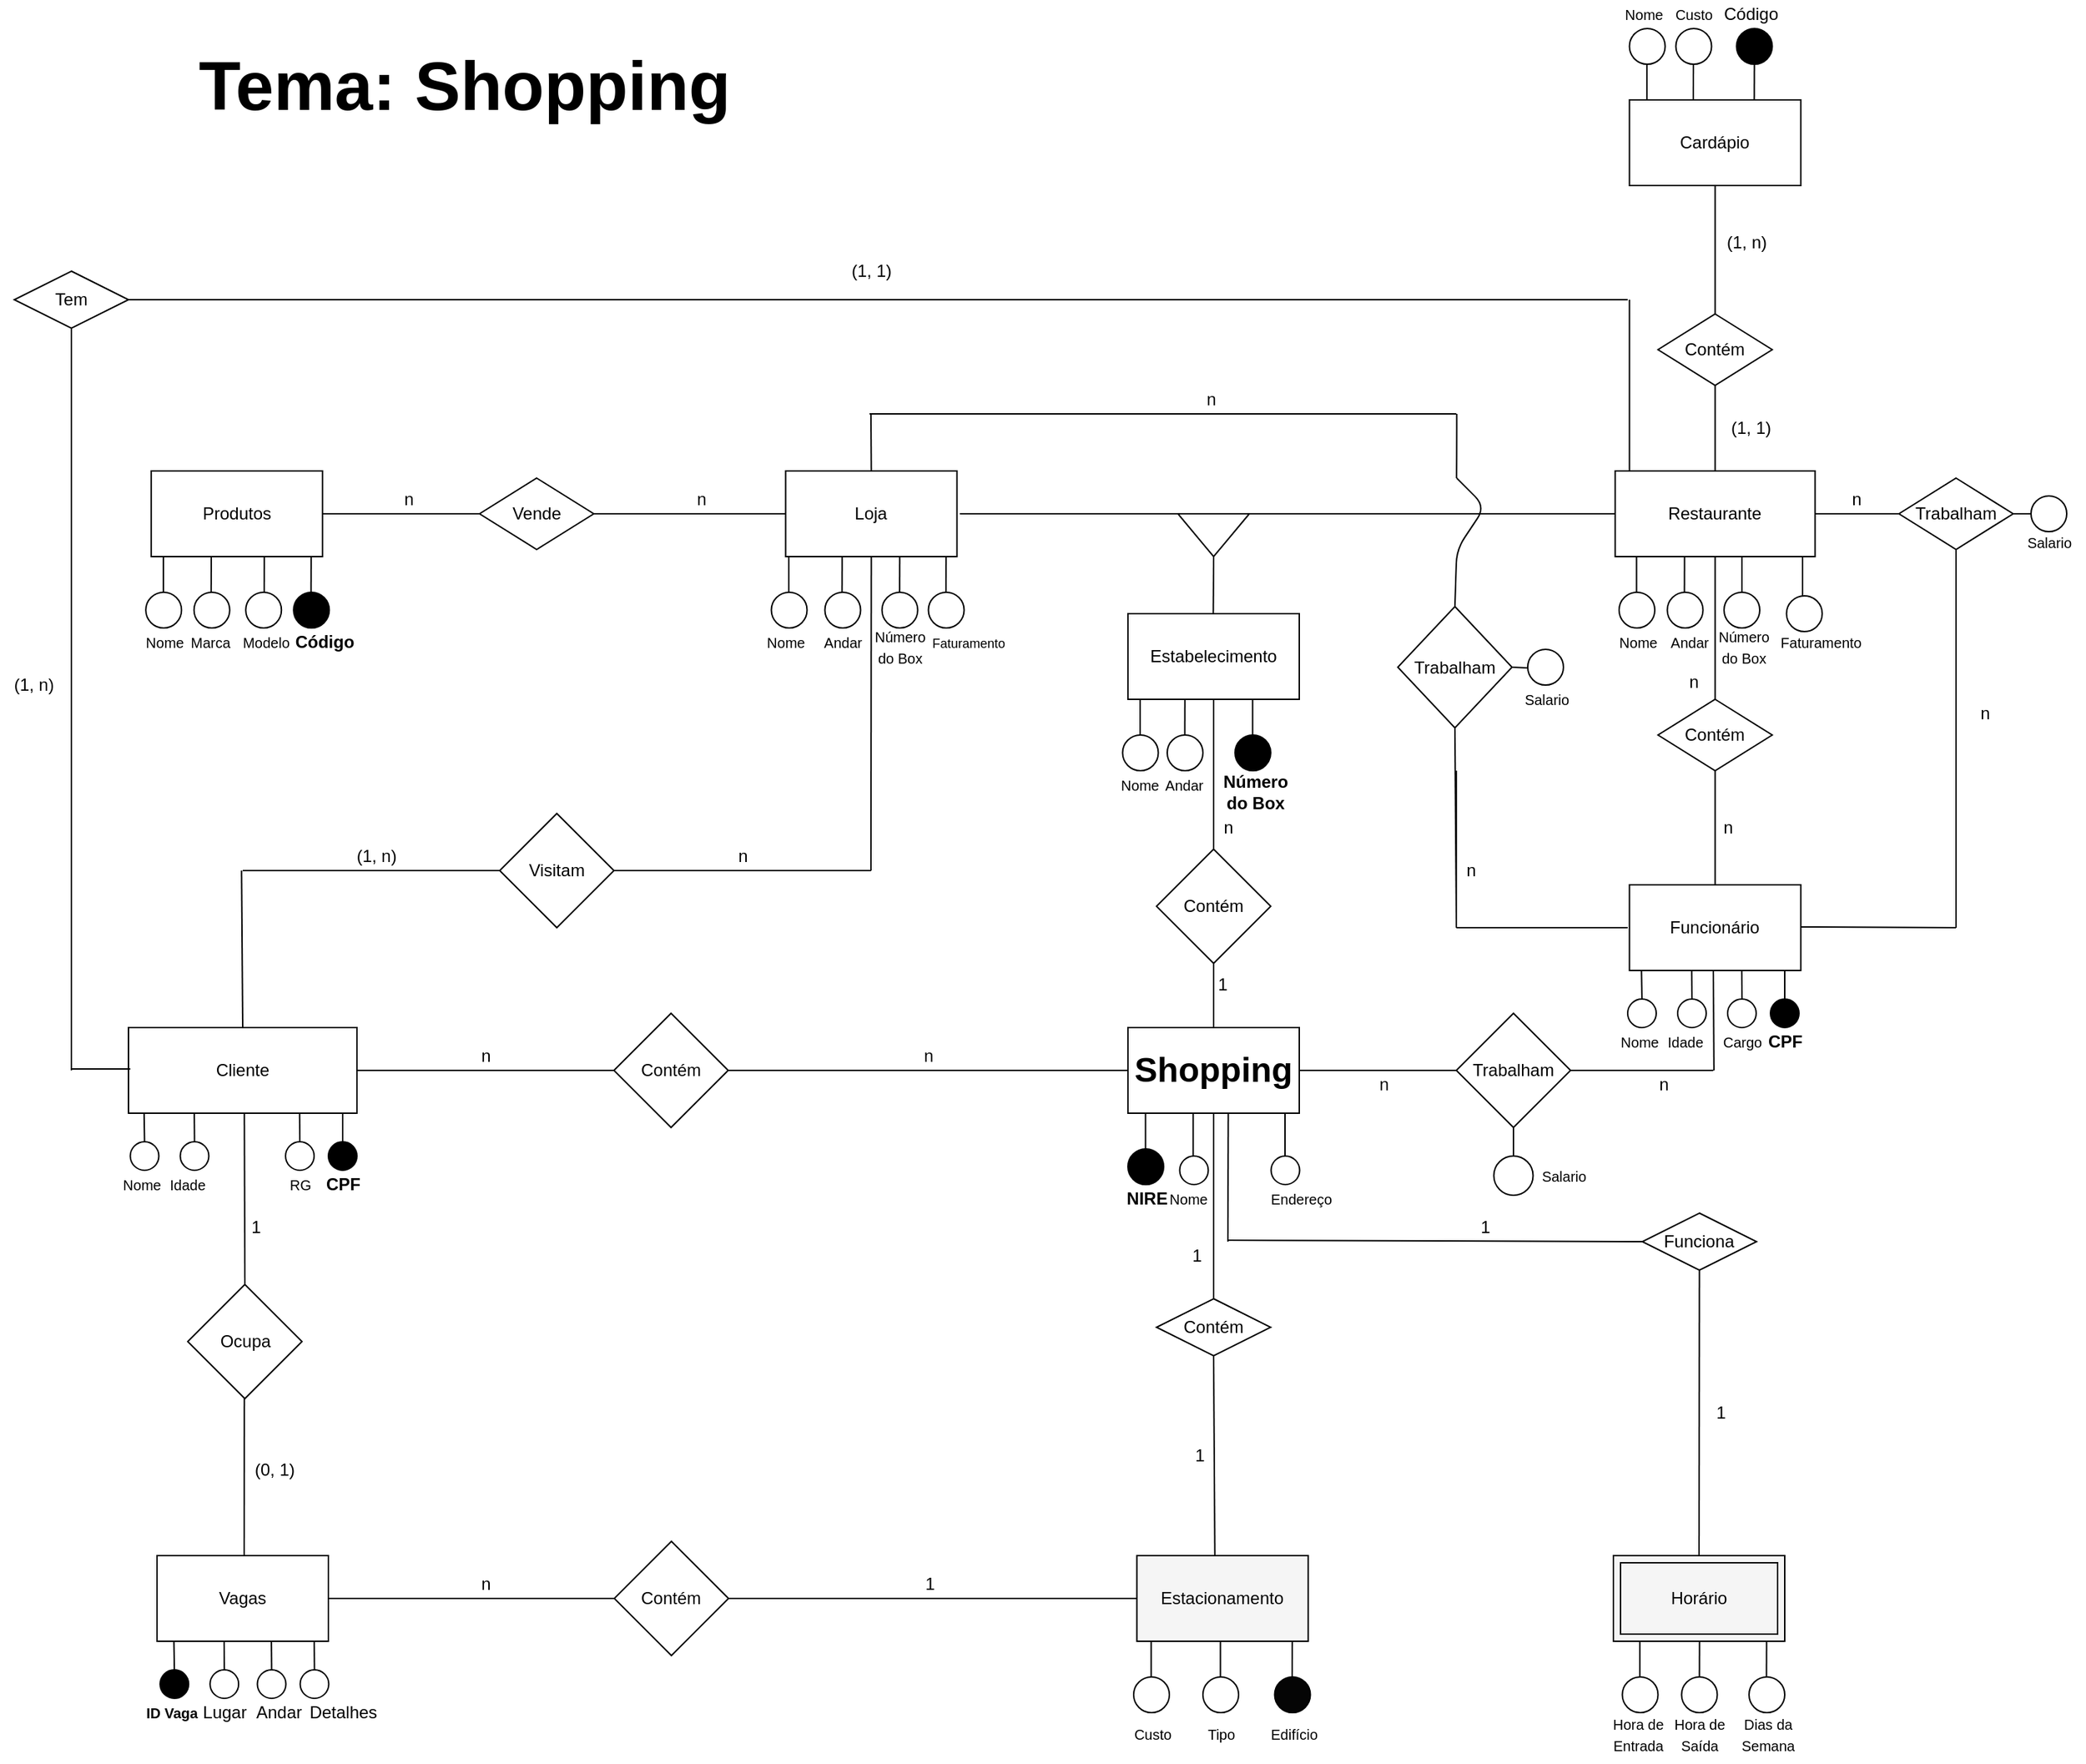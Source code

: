 <mxfile version="14.6.13" type="device"><diagram id="tSqlaA7XIKLYg_50JwTd" name="Page-1"><mxGraphModel dx="2805" dy="2067" grid="1" gridSize="10" guides="1" tooltips="1" connect="1" arrows="1" fold="1" page="1" pageScale="1" pageWidth="850" pageHeight="1100" math="0" shadow="0"><root><mxCell id="0"/><mxCell id="1" parent="0"/><mxCell id="-jtdYZkYuUC3d97k-AbY-1" value="&lt;font style=&quot;font-size: 48px&quot;&gt;&lt;b&gt;Tema: Shopping&lt;/b&gt;&lt;/font&gt;" style="text;html=1;align=center;verticalAlign=middle;resizable=0;points=[];autosize=1;strokeColor=none;" parent="1" vertex="1"><mxGeometry x="-279.75" y="-205" width="390" height="30" as="geometry"/></mxCell><mxCell id="-jtdYZkYuUC3d97k-AbY-3" value="&lt;font style=&quot;font-size: 24px&quot;&gt;&lt;b&gt;Shopping&lt;/b&gt;&lt;/font&gt;" style="rounded=0;whiteSpace=wrap;html=1;" parent="1" vertex="1"><mxGeometry x="380" y="470" width="120" height="60" as="geometry"/></mxCell><mxCell id="-jtdYZkYuUC3d97k-AbY-7" value="Loja" style="rounded=0;whiteSpace=wrap;html=1;" parent="1" vertex="1"><mxGeometry x="140.25" y="80" width="120" height="60" as="geometry"/></mxCell><mxCell id="-jtdYZkYuUC3d97k-AbY-8" value="Funcionário" style="rounded=0;whiteSpace=wrap;html=1;" parent="1" vertex="1"><mxGeometry x="731.25" y="370" width="120" height="60" as="geometry"/></mxCell><mxCell id="-4VNH8adMapCuaeJiVA8-113" style="edgeStyle=orthogonalEdgeStyle;rounded=0;orthogonalLoop=1;jettySize=auto;html=1;exitX=0;exitY=0.25;exitDx=0;exitDy=0;" parent="1" source="-jtdYZkYuUC3d97k-AbY-12" edge="1"><mxGeometry relative="1" as="geometry"><mxPoint x="-310" y="485" as="targetPoint"/></mxGeometry></mxCell><mxCell id="-jtdYZkYuUC3d97k-AbY-12" value="Cliente" style="rounded=0;whiteSpace=wrap;html=1;" parent="1" vertex="1"><mxGeometry x="-320" y="470" width="160" height="60" as="geometry"/></mxCell><mxCell id="-jtdYZkYuUC3d97k-AbY-16" value="Restaurante" style="rounded=0;whiteSpace=wrap;html=1;" parent="1" vertex="1"><mxGeometry x="721.25" y="80" width="140" height="60" as="geometry"/></mxCell><mxCell id="-jtdYZkYuUC3d97k-AbY-19" value="Cardápio" style="whiteSpace=wrap;html=1;" parent="1" vertex="1"><mxGeometry x="731.25" y="-180" width="120" height="60" as="geometry"/></mxCell><mxCell id="-jtdYZkYuUC3d97k-AbY-20" value="Produtos" style="whiteSpace=wrap;html=1;" parent="1" vertex="1"><mxGeometry x="-304.12" y="80" width="120" height="60" as="geometry"/></mxCell><mxCell id="-jtdYZkYuUC3d97k-AbY-22" value="" style="endArrow=none;html=1;exitX=0.5;exitY=0;exitDx=0;exitDy=0;entryX=0.5;entryY=1;entryDx=0;entryDy=0;" parent="1" source="-jtdYZkYuUC3d97k-AbY-16" target="-jtdYZkYuUC3d97k-AbY-23" edge="1"><mxGeometry width="50" height="50" relative="1" as="geometry"><mxPoint x="740.25" y="40.0" as="sourcePoint"/><mxPoint x="740.25" y="10.0" as="targetPoint"/></mxGeometry></mxCell><mxCell id="-jtdYZkYuUC3d97k-AbY-23" value="Contém" style="rhombus;whiteSpace=wrap;html=1;" parent="1" vertex="1"><mxGeometry x="751.25" y="-30" width="80" height="50" as="geometry"/></mxCell><mxCell id="-jtdYZkYuUC3d97k-AbY-25" value="" style="endArrow=none;html=1;exitX=0.5;exitY=0;exitDx=0;exitDy=0;entryX=0.5;entryY=1;entryDx=0;entryDy=0;" parent="1" source="-jtdYZkYuUC3d97k-AbY-23" target="-jtdYZkYuUC3d97k-AbY-19" edge="1"><mxGeometry width="50" height="50" relative="1" as="geometry"><mxPoint x="831.25" y="-10" as="sourcePoint"/><mxPoint x="881.25" y="-55" as="targetPoint"/></mxGeometry></mxCell><mxCell id="-jtdYZkYuUC3d97k-AbY-26" value="(1, 1)" style="text;html=1;align=center;verticalAlign=middle;resizable=0;points=[];autosize=1;strokeColor=none;" parent="1" vertex="1"><mxGeometry x="796.25" y="40" width="40" height="20" as="geometry"/></mxCell><mxCell id="-jtdYZkYuUC3d97k-AbY-27" value="(1, n)" style="text;html=1;align=center;verticalAlign=middle;resizable=0;points=[];autosize=1;strokeColor=none;" parent="1" vertex="1"><mxGeometry x="792.75" y="-90" width="40" height="20" as="geometry"/></mxCell><mxCell id="-jtdYZkYuUC3d97k-AbY-28" value="Vende" style="rhombus;whiteSpace=wrap;html=1;" parent="1" vertex="1"><mxGeometry x="-74.12" y="85" width="80" height="50" as="geometry"/></mxCell><mxCell id="-jtdYZkYuUC3d97k-AbY-29" value="n" style="text;html=1;align=center;verticalAlign=middle;resizable=0;points=[];autosize=1;strokeColor=none;" parent="1" vertex="1"><mxGeometry x="71.25" y="90" width="20" height="20" as="geometry"/></mxCell><mxCell id="-jtdYZkYuUC3d97k-AbY-30" value="" style="endArrow=none;html=1;exitX=1;exitY=0.5;exitDx=0;exitDy=0;entryX=0;entryY=0.5;entryDx=0;entryDy=0;" parent="1" source="-jtdYZkYuUC3d97k-AbY-28" target="-jtdYZkYuUC3d97k-AbY-7" edge="1"><mxGeometry width="50" height="50" relative="1" as="geometry"><mxPoint x="95.88" y="195" as="sourcePoint"/><mxPoint x="145.88" y="115" as="targetPoint"/></mxGeometry></mxCell><mxCell id="-jtdYZkYuUC3d97k-AbY-33" value="n" style="text;html=1;align=center;verticalAlign=middle;resizable=0;points=[];autosize=1;strokeColor=none;" parent="1" vertex="1"><mxGeometry x="-134.12" y="90" width="20" height="20" as="geometry"/></mxCell><mxCell id="-jtdYZkYuUC3d97k-AbY-34" value="" style="endArrow=none;html=1;entryX=0;entryY=0.5;entryDx=0;entryDy=0;exitX=1;exitY=0.5;exitDx=0;exitDy=0;" parent="1" source="-jtdYZkYuUC3d97k-AbY-36" target="-jtdYZkYuUC3d97k-AbY-3" edge="1"><mxGeometry width="50" height="50" relative="1" as="geometry"><mxPoint x="260" y="560" as="sourcePoint"/><mxPoint x="365" y="505" as="targetPoint"/></mxGeometry></mxCell><mxCell id="-jtdYZkYuUC3d97k-AbY-36" value="Contém" style="rhombus;whiteSpace=wrap;html=1;" parent="1" vertex="1"><mxGeometry x="20" y="460" width="80" height="80" as="geometry"/></mxCell><mxCell id="-jtdYZkYuUC3d97k-AbY-37" value="" style="endArrow=none;html=1;entryX=0;entryY=0.5;entryDx=0;entryDy=0;exitX=1;exitY=0.5;exitDx=0;exitDy=0;" parent="1" source="-jtdYZkYuUC3d97k-AbY-12" target="-jtdYZkYuUC3d97k-AbY-36" edge="1"><mxGeometry width="50" height="50" relative="1" as="geometry"><mxPoint x="30" y="610" as="sourcePoint"/><mxPoint x="130" y="560" as="targetPoint"/></mxGeometry></mxCell><mxCell id="-jtdYZkYuUC3d97k-AbY-38" value="n" style="text;html=1;align=center;verticalAlign=middle;resizable=0;points=[];autosize=1;strokeColor=none;" parent="1" vertex="1"><mxGeometry x="230.25" y="480" width="20" height="20" as="geometry"/></mxCell><mxCell id="-jtdYZkYuUC3d97k-AbY-39" value="n" style="text;html=1;align=center;verticalAlign=middle;resizable=0;points=[];autosize=1;strokeColor=none;" parent="1" vertex="1"><mxGeometry x="-80" y="480" width="20" height="20" as="geometry"/></mxCell><mxCell id="-jtdYZkYuUC3d97k-AbY-48" value="" style="ellipse;whiteSpace=wrap;html=1;aspect=fixed;" parent="1" vertex="1"><mxGeometry x="480.25" y="560" width="20" height="20" as="geometry"/></mxCell><mxCell id="-jtdYZkYuUC3d97k-AbY-54" value="" style="endArrow=none;html=1;exitX=1;exitY=0.5;exitDx=0;exitDy=0;entryX=0;entryY=0.5;entryDx=0;entryDy=0;" parent="1" source="-jtdYZkYuUC3d97k-AbY-20" target="-jtdYZkYuUC3d97k-AbY-28" edge="1"><mxGeometry width="50" height="50" relative="1" as="geometry"><mxPoint x="-74.12" y="140" as="sourcePoint"/><mxPoint x="15.88" y="185" as="targetPoint"/></mxGeometry></mxCell><mxCell id="-jtdYZkYuUC3d97k-AbY-60" value="" style="endArrow=none;html=1;entryX=0.5;entryY=1;entryDx=0;entryDy=0;exitX=0.5;exitY=0;exitDx=0;exitDy=0;" parent="1" source="-jtdYZkYuUC3d97k-AbY-61" target="-jtdYZkYuUC3d97k-AbY-3" edge="1"><mxGeometry width="50" height="50" relative="1" as="geometry"><mxPoint x="440" y="650" as="sourcePoint"/><mxPoint x="475" y="620.0" as="targetPoint"/></mxGeometry></mxCell><mxCell id="-jtdYZkYuUC3d97k-AbY-61" value="Contém" style="rhombus;whiteSpace=wrap;html=1;" parent="1" vertex="1"><mxGeometry x="400" y="660" width="80" height="40" as="geometry"/></mxCell><mxCell id="-jtdYZkYuUC3d97k-AbY-62" value="" style="endArrow=none;html=1;exitX=0.463;exitY=0.011;exitDx=0;exitDy=0;exitPerimeter=0;" parent="1" edge="1"><mxGeometry width="50" height="50" relative="1" as="geometry"><mxPoint x="440.861" y="840.66" as="sourcePoint"/><mxPoint x="440" y="700" as="targetPoint"/></mxGeometry></mxCell><mxCell id="-jtdYZkYuUC3d97k-AbY-63" value="" style="endArrow=none;html=1;entryX=0;entryY=0.5;entryDx=0;entryDy=0;" parent="1" target="-jtdYZkYuUC3d97k-AbY-64" edge="1"><mxGeometry width="50" height="50" relative="1" as="geometry"><mxPoint x="-240" y="360" as="sourcePoint"/><mxPoint x="-90" y="320" as="targetPoint"/></mxGeometry></mxCell><mxCell id="-jtdYZkYuUC3d97k-AbY-64" value="Visitam" style="rhombus;whiteSpace=wrap;html=1;" parent="1" vertex="1"><mxGeometry x="-60" y="320" width="80" height="80" as="geometry"/></mxCell><mxCell id="-jtdYZkYuUC3d97k-AbY-65" value="" style="endArrow=none;html=1;exitX=1;exitY=0.5;exitDx=0;exitDy=0;" parent="1" source="-jtdYZkYuUC3d97k-AbY-64" edge="1"><mxGeometry width="50" height="50" relative="1" as="geometry"><mxPoint x="120" y="430" as="sourcePoint"/><mxPoint x="200" y="360" as="targetPoint"/></mxGeometry></mxCell><mxCell id="-jtdYZkYuUC3d97k-AbY-67" value="n" style="text;html=1;align=center;verticalAlign=middle;resizable=0;points=[];autosize=1;strokeColor=none;" parent="1" vertex="1"><mxGeometry x="100.25" y="340" width="20" height="20" as="geometry"/></mxCell><mxCell id="-jtdYZkYuUC3d97k-AbY-68" value="" style="endArrow=none;html=1;exitX=1;exitY=0.5;exitDx=0;exitDy=0;entryX=0;entryY=0.5;entryDx=0;entryDy=0;" parent="1" target="-jtdYZkYuUC3d97k-AbY-69" edge="1"><mxGeometry width="50" height="50" relative="1" as="geometry"><mxPoint x="500" y="500" as="sourcePoint"/><mxPoint x="640" y="500" as="targetPoint"/></mxGeometry></mxCell><mxCell id="-jtdYZkYuUC3d97k-AbY-69" value="Trabalham" style="rhombus;whiteSpace=wrap;html=1;" parent="1" vertex="1"><mxGeometry x="610" y="460" width="80" height="80" as="geometry"/></mxCell><mxCell id="-jtdYZkYuUC3d97k-AbY-70" value="" style="endArrow=none;html=1;" parent="1" edge="1"><mxGeometry width="50" height="50" relative="1" as="geometry"><mxPoint x="790" y="430" as="sourcePoint"/><mxPoint x="790.42" y="500" as="targetPoint"/></mxGeometry></mxCell><mxCell id="-jtdYZkYuUC3d97k-AbY-71" value="" style="endArrow=none;html=1;exitX=1;exitY=0.5;exitDx=0;exitDy=0;" parent="1" source="-jtdYZkYuUC3d97k-AbY-69" edge="1"><mxGeometry width="50" height="50" relative="1" as="geometry"><mxPoint x="740" y="505" as="sourcePoint"/><mxPoint x="790" y="500" as="targetPoint"/></mxGeometry></mxCell><mxCell id="-jtdYZkYuUC3d97k-AbY-72" value="n" style="text;html=1;align=center;verticalAlign=middle;resizable=0;points=[];autosize=1;strokeColor=none;" parent="1" vertex="1"><mxGeometry x="549" y="500" width="20" height="20" as="geometry"/></mxCell><mxCell id="-jtdYZkYuUC3d97k-AbY-73" value="n" style="text;html=1;align=center;verticalAlign=middle;resizable=0;points=[];autosize=1;strokeColor=none;" parent="1" vertex="1"><mxGeometry x="745" y="500" width="20" height="20" as="geometry"/></mxCell><mxCell id="-jtdYZkYuUC3d97k-AbY-74" value="1" style="text;html=1;align=center;verticalAlign=middle;resizable=0;points=[];autosize=1;strokeColor=none;" parent="1" vertex="1"><mxGeometry x="417.75" y="620" width="20" height="20" as="geometry"/></mxCell><mxCell id="-jtdYZkYuUC3d97k-AbY-75" value="1" style="text;html=1;align=center;verticalAlign=middle;resizable=0;points=[];autosize=1;strokeColor=none;" parent="1" vertex="1"><mxGeometry x="420" y="760" width="20" height="20" as="geometry"/></mxCell><mxCell id="-jtdYZkYuUC3d97k-AbY-76" value="" style="endArrow=none;html=1;" parent="1" edge="1"><mxGeometry width="50" height="50" relative="1" as="geometry"><mxPoint x="490.01" y="560" as="sourcePoint"/><mxPoint x="490.01" y="530" as="targetPoint"/></mxGeometry></mxCell><mxCell id="-jtdYZkYuUC3d97k-AbY-77" value="" style="endArrow=none;html=1;entryX=0.5;entryY=1;entryDx=0;entryDy=0;exitX=0.5;exitY=0;exitDx=0;exitDy=0;" parent="1" source="-jtdYZkYuUC3d97k-AbY-78" target="-jtdYZkYuUC3d97k-AbY-16" edge="1"><mxGeometry width="50" height="50" relative="1" as="geometry"><mxPoint x="690.25" y="180" as="sourcePoint"/><mxPoint x="645.25" y="100" as="targetPoint"/></mxGeometry></mxCell><mxCell id="-jtdYZkYuUC3d97k-AbY-78" value="Contém" style="rhombus;whiteSpace=wrap;html=1;" parent="1" vertex="1"><mxGeometry x="751.25" y="240" width="80" height="50" as="geometry"/></mxCell><mxCell id="-jtdYZkYuUC3d97k-AbY-79" value="" style="endArrow=none;html=1;exitX=0.5;exitY=0;exitDx=0;exitDy=0;entryX=0.5;entryY=1;entryDx=0;entryDy=0;" parent="1" source="-jtdYZkYuUC3d97k-AbY-8" target="-jtdYZkYuUC3d97k-AbY-78" edge="1"><mxGeometry width="50" height="50" relative="1" as="geometry"><mxPoint x="787.75" y="355" as="sourcePoint"/><mxPoint x="790" y="330" as="targetPoint"/></mxGeometry></mxCell><mxCell id="-jtdYZkYuUC3d97k-AbY-85" value="" style="endArrow=none;html=1;exitX=0.5;exitY=1;exitDx=0;exitDy=0;" parent="1" source="-jtdYZkYuUC3d97k-AbY-7" edge="1"><mxGeometry width="50" height="50" relative="1" as="geometry"><mxPoint x="249.66" y="260.0" as="sourcePoint"/><mxPoint x="200" y="360" as="targetPoint"/></mxGeometry></mxCell><mxCell id="-jtdYZkYuUC3d97k-AbY-86" value="" style="endArrow=none;html=1;entryX=0.5;entryY=0;entryDx=0;entryDy=0;exitX=0.5;exitY=1;exitDx=0;exitDy=0;" parent="1" target="-jtdYZkYuUC3d97k-AbY-12" edge="1"><mxGeometry width="50" height="50" relative="1" as="geometry"><mxPoint x="-240.83" y="360.0" as="sourcePoint"/><mxPoint x="-240.83" y="460.0" as="targetPoint"/></mxGeometry></mxCell><mxCell id="-jtdYZkYuUC3d97k-AbY-88" value="(1, n)&amp;nbsp;" style="text;html=1;align=center;verticalAlign=middle;resizable=0;points=[];autosize=1;strokeColor=none;" parent="1" vertex="1"><mxGeometry x="-169.75" y="340" width="50" height="20" as="geometry"/></mxCell><mxCell id="-jtdYZkYuUC3d97k-AbY-91" value="" style="endArrow=none;html=1;" parent="1" edge="1"><mxGeometry width="50" height="50" relative="1" as="geometry"><mxPoint x="440" y="420" as="sourcePoint"/><mxPoint x="440" y="470" as="targetPoint"/></mxGeometry></mxCell><mxCell id="-jtdYZkYuUC3d97k-AbY-92" value="" style="triangle;whiteSpace=wrap;html=1;direction=south;" parent="1" vertex="1"><mxGeometry x="415" y="110" width="50" height="30" as="geometry"/></mxCell><mxCell id="-jtdYZkYuUC3d97k-AbY-93" value="Contém" style="rhombus;whiteSpace=wrap;html=1;" parent="1" vertex="1"><mxGeometry x="400" y="345" width="80" height="80" as="geometry"/></mxCell><mxCell id="-jtdYZkYuUC3d97k-AbY-95" value="" style="endArrow=none;html=1;entryX=0.5;entryY=0;entryDx=0;entryDy=0;exitX=0.5;exitY=1;exitDx=0;exitDy=0;" parent="1" source="-jtdYZkYuUC3d97k-AbY-97" target="-jtdYZkYuUC3d97k-AbY-93" edge="1"><mxGeometry width="50" height="50" relative="1" as="geometry"><mxPoint x="440.75" y="240" as="sourcePoint"/><mxPoint x="441" y="340" as="targetPoint"/></mxGeometry></mxCell><mxCell id="-jtdYZkYuUC3d97k-AbY-97" value="Estabelecimento" style="rounded=0;whiteSpace=wrap;html=1;" parent="1" vertex="1"><mxGeometry x="380" y="180" width="120" height="60" as="geometry"/></mxCell><mxCell id="-jtdYZkYuUC3d97k-AbY-98" value="" style="endArrow=none;html=1;exitX=1;exitY=0.5;exitDx=0;exitDy=0;" parent="1" source="-jtdYZkYuUC3d97k-AbY-92" edge="1"><mxGeometry width="50" height="50" relative="1" as="geometry"><mxPoint x="439.75" y="160" as="sourcePoint"/><mxPoint x="439.75" y="180" as="targetPoint"/></mxGeometry></mxCell><mxCell id="-jtdYZkYuUC3d97k-AbY-99" value="" style="endArrow=none;html=1;" parent="1" edge="1"><mxGeometry width="50" height="50" relative="1" as="geometry"><mxPoint x="262.25" y="110" as="sourcePoint"/><mxPoint x="430.25" y="110" as="targetPoint"/><Array as="points"/></mxGeometry></mxCell><mxCell id="-jtdYZkYuUC3d97k-AbY-100" value="" style="endArrow=none;html=1;exitX=0;exitY=0;exitDx=0;exitDy=0;entryX=0;entryY=0.5;entryDx=0;entryDy=0;exitPerimeter=0;" parent="1" source="-jtdYZkYuUC3d97k-AbY-92" target="-jtdYZkYuUC3d97k-AbY-16" edge="1"><mxGeometry width="50" height="50" relative="1" as="geometry"><mxPoint x="450.25" y="117.16" as="sourcePoint"/><mxPoint x="625.25" y="117.4" as="targetPoint"/><Array as="points"/></mxGeometry></mxCell><mxCell id="pLYi4VzQCn3yVhvMNp_S-2" value="" style="endArrow=none;html=1;entryX=0;entryY=0.5;entryDx=0;entryDy=0;" parent="1" edge="1"><mxGeometry width="50" height="50" relative="1" as="geometry"><mxPoint x="610" y="400" as="sourcePoint"/><mxPoint x="730" y="400" as="targetPoint"/></mxGeometry></mxCell><mxCell id="pLYi4VzQCn3yVhvMNp_S-4" value="" style="endArrow=none;html=1;" parent="1" edge="1"><mxGeometry width="50" height="50" relative="1" as="geometry"><mxPoint x="610" y="290" as="sourcePoint"/><mxPoint x="610" y="400" as="targetPoint"/></mxGeometry></mxCell><mxCell id="pLYi4VzQCn3yVhvMNp_S-5" value="" style="endArrow=none;html=1;entryX=0.5;entryY=0;entryDx=0;entryDy=0;" parent="1" target="-4VNH8adMapCuaeJiVA8-83" edge="1"><mxGeometry width="50" height="50" relative="1" as="geometry"><mxPoint x="610.25" y="85" as="sourcePoint"/><mxPoint x="610.25" y="175" as="targetPoint"/><Array as="points"><mxPoint x="630.25" y="105"/><mxPoint x="610.25" y="135"/></Array></mxGeometry></mxCell><mxCell id="pLYi4VzQCn3yVhvMNp_S-6" value="" style="endArrow=none;html=1;" parent="1" edge="1"><mxGeometry width="50" height="50" relative="1" as="geometry"><mxPoint x="199" y="40" as="sourcePoint"/><mxPoint x="610" y="40" as="targetPoint"/></mxGeometry></mxCell><mxCell id="pLYi4VzQCn3yVhvMNp_S-7" value="" style="endArrow=none;html=1;" parent="1" edge="1"><mxGeometry width="50" height="50" relative="1" as="geometry"><mxPoint x="610.27" y="40" as="sourcePoint"/><mxPoint x="610.13" y="85" as="targetPoint"/><Array as="points"><mxPoint x="610.27" y="60"/></Array></mxGeometry></mxCell><mxCell id="pLYi4VzQCn3yVhvMNp_S-9" value="n" style="text;html=1;align=center;verticalAlign=middle;resizable=0;points=[];autosize=1;strokeColor=none;" parent="1" vertex="1"><mxGeometry x="610" y="350" width="20" height="20" as="geometry"/></mxCell><mxCell id="pLYi4VzQCn3yVhvMNp_S-10" value="n" style="text;html=1;align=center;verticalAlign=middle;resizable=0;points=[];autosize=1;strokeColor=none;" parent="1" vertex="1"><mxGeometry x="427.75" y="20" width="20" height="20" as="geometry"/></mxCell><mxCell id="-4VNH8adMapCuaeJiVA8-1" value="" style="endArrow=none;html=1;" parent="1" edge="1"><mxGeometry width="50" height="50" relative="1" as="geometry"><mxPoint x="736.21" y="170" as="sourcePoint"/><mxPoint x="736.21" y="140" as="targetPoint"/></mxGeometry></mxCell><mxCell id="-4VNH8adMapCuaeJiVA8-3" value="" style="ellipse;whiteSpace=wrap;html=1;aspect=fixed;" parent="1" vertex="1"><mxGeometry x="724" y="165" width="25" height="25" as="geometry"/></mxCell><mxCell id="-4VNH8adMapCuaeJiVA8-6" value="" style="endArrow=none;html=1;" parent="1" edge="1"><mxGeometry width="50" height="50" relative="1" as="geometry"><mxPoint x="769.75" y="165" as="sourcePoint"/><mxPoint x="769.83" y="140" as="targetPoint"/></mxGeometry></mxCell><mxCell id="-4VNH8adMapCuaeJiVA8-7" value="" style="ellipse;whiteSpace=wrap;html=1;aspect=fixed;" parent="1" vertex="1"><mxGeometry x="757.75" y="165" width="25" height="25" as="geometry"/></mxCell><mxCell id="-4VNH8adMapCuaeJiVA8-9" value="" style="endArrow=none;html=1;" parent="1" edge="1"><mxGeometry width="50" height="50" relative="1" as="geometry"><mxPoint x="852.5" y="170" as="sourcePoint"/><mxPoint x="852.5" y="140" as="targetPoint"/></mxGeometry></mxCell><mxCell id="-4VNH8adMapCuaeJiVA8-14" value="" style="endArrow=none;html=1;" parent="1" edge="1"><mxGeometry width="50" height="50" relative="1" as="geometry"><mxPoint x="388.55" y="270" as="sourcePoint"/><mxPoint x="388.55" y="240" as="targetPoint"/></mxGeometry></mxCell><mxCell id="-4VNH8adMapCuaeJiVA8-15" value="" style="ellipse;whiteSpace=wrap;html=1;aspect=fixed;" parent="1" vertex="1"><mxGeometry x="376.25" y="265" width="25" height="25" as="geometry"/></mxCell><mxCell id="-4VNH8adMapCuaeJiVA8-16" value="" style="endArrow=none;html=1;" parent="1" edge="1"><mxGeometry width="50" height="50" relative="1" as="geometry"><mxPoint x="419.8" y="265" as="sourcePoint"/><mxPoint x="419.88" y="240" as="targetPoint"/></mxGeometry></mxCell><mxCell id="-4VNH8adMapCuaeJiVA8-17" value="" style="ellipse;whiteSpace=wrap;html=1;aspect=fixed;" parent="1" vertex="1"><mxGeometry x="407.5" y="265" width="25" height="25" as="geometry"/></mxCell><mxCell id="-4VNH8adMapCuaeJiVA8-18" value="" style="endArrow=none;html=1;" parent="1" edge="1"><mxGeometry width="50" height="50" relative="1" as="geometry"><mxPoint x="467.3" y="270" as="sourcePoint"/><mxPoint x="467.3" y="240" as="targetPoint"/></mxGeometry></mxCell><mxCell id="-4VNH8adMapCuaeJiVA8-19" value="" style="ellipse;whiteSpace=wrap;html=1;aspect=fixed;fillColor=#000000;" parent="1" vertex="1"><mxGeometry x="455" y="265" width="25" height="25" as="geometry"/></mxCell><mxCell id="-4VNH8adMapCuaeJiVA8-20" value="&lt;b&gt;Número&lt;br&gt;do Box&lt;br&gt;&lt;/b&gt;" style="text;html=1;align=center;verticalAlign=middle;resizable=0;points=[];autosize=1;strokeColor=none;" parent="1" vertex="1"><mxGeometry x="438.75" y="290" width="60" height="30" as="geometry"/></mxCell><mxCell id="-4VNH8adMapCuaeJiVA8-22" value="" style="endArrow=none;html=1;" parent="1" edge="1"><mxGeometry width="50" height="50" relative="1" as="geometry"><mxPoint x="-295.57" y="170" as="sourcePoint"/><mxPoint x="-295.57" y="140" as="targetPoint"/></mxGeometry></mxCell><mxCell id="-4VNH8adMapCuaeJiVA8-23" value="" style="ellipse;whiteSpace=wrap;html=1;aspect=fixed;" parent="1" vertex="1"><mxGeometry x="-307.87" y="165" width="25" height="25" as="geometry"/></mxCell><mxCell id="-4VNH8adMapCuaeJiVA8-24" value="" style="endArrow=none;html=1;" parent="1" edge="1"><mxGeometry width="50" height="50" relative="1" as="geometry"><mxPoint x="-262.12" y="165" as="sourcePoint"/><mxPoint x="-262.04" y="140" as="targetPoint"/></mxGeometry></mxCell><mxCell id="-4VNH8adMapCuaeJiVA8-25" value="" style="ellipse;whiteSpace=wrap;html=1;aspect=fixed;" parent="1" vertex="1"><mxGeometry x="-274.12" y="165" width="25" height="25" as="geometry"/></mxCell><mxCell id="-4VNH8adMapCuaeJiVA8-27" value="" style="ellipse;whiteSpace=wrap;html=1;aspect=fixed;fillColor=#000000;" parent="1" vertex="1"><mxGeometry x="-204.37" y="165" width="25" height="25" as="geometry"/></mxCell><mxCell id="-4VNH8adMapCuaeJiVA8-28" value="&lt;b&gt;Código&lt;/b&gt;" style="text;html=1;align=center;verticalAlign=middle;resizable=0;points=[];autosize=1;strokeColor=none;" parent="1" vertex="1"><mxGeometry x="-212.87" y="190" width="60" height="20" as="geometry"/></mxCell><mxCell id="-4VNH8adMapCuaeJiVA8-31" value="" style="endArrow=none;html=1;" parent="1" edge="1"><mxGeometry width="50" height="50" relative="1" as="geometry"><mxPoint x="-224.94" y="165" as="sourcePoint"/><mxPoint x="-224.86" y="140" as="targetPoint"/></mxGeometry></mxCell><mxCell id="-4VNH8adMapCuaeJiVA8-32" value="&lt;font&gt;&lt;br&gt;&lt;/font&gt;" style="ellipse;whiteSpace=wrap;html=1;aspect=fixed;" parent="1" vertex="1"><mxGeometry x="-237.87" y="165" width="25" height="25" as="geometry"/></mxCell><mxCell id="-4VNH8adMapCuaeJiVA8-33" value="" style="endArrow=none;html=1;" parent="1" edge="1"><mxGeometry width="50" height="50" relative="1" as="geometry"><mxPoint x="142.46" y="170" as="sourcePoint"/><mxPoint x="142.46" y="140" as="targetPoint"/></mxGeometry></mxCell><mxCell id="-4VNH8adMapCuaeJiVA8-34" value="" style="ellipse;whiteSpace=wrap;html=1;aspect=fixed;" parent="1" vertex="1"><mxGeometry x="130.25" y="165" width="25" height="25" as="geometry"/></mxCell><mxCell id="-4VNH8adMapCuaeJiVA8-35" value="" style="endArrow=none;html=1;" parent="1" edge="1"><mxGeometry width="50" height="50" relative="1" as="geometry"><mxPoint x="179.75" y="165" as="sourcePoint"/><mxPoint x="179.83" y="140" as="targetPoint"/></mxGeometry></mxCell><mxCell id="-4VNH8adMapCuaeJiVA8-36" value="" style="ellipse;whiteSpace=wrap;html=1;aspect=fixed;" parent="1" vertex="1"><mxGeometry x="167.75" y="165" width="25" height="25" as="geometry"/></mxCell><mxCell id="-4VNH8adMapCuaeJiVA8-39" value="&lt;font style=&quot;font-size: 10px&quot;&gt;Número&lt;br&gt;do&amp;nbsp;Box&lt;br&gt;&lt;/font&gt;" style="text;html=1;align=center;verticalAlign=middle;resizable=0;points=[];autosize=1;strokeColor=none;" parent="1" vertex="1"><mxGeometry x="195.25" y="182.5" width="50" height="40" as="geometry"/></mxCell><mxCell id="-4VNH8adMapCuaeJiVA8-40" value="" style="endArrow=none;html=1;" parent="1" edge="1"><mxGeometry width="50" height="50" relative="1" as="geometry"><mxPoint x="220.08" y="165" as="sourcePoint"/><mxPoint x="220.16" y="140" as="targetPoint"/></mxGeometry></mxCell><mxCell id="-4VNH8adMapCuaeJiVA8-41" value="&lt;font&gt;&lt;br&gt;&lt;/font&gt;" style="ellipse;whiteSpace=wrap;html=1;aspect=fixed;" parent="1" vertex="1"><mxGeometry x="207.75" y="165" width="25" height="25" as="geometry"/></mxCell><mxCell id="-4VNH8adMapCuaeJiVA8-42" value="&lt;font style=&quot;font-size: 9px&quot;&gt;Faturamento&lt;/font&gt;" style="text;html=1;align=center;verticalAlign=middle;resizable=0;points=[];autosize=1;strokeColor=none;" parent="1" vertex="1"><mxGeometry x="232.75" y="190" width="70" height="20" as="geometry"/></mxCell><mxCell id="-4VNH8adMapCuaeJiVA8-57" value="" style="endArrow=none;html=1;" parent="1" edge="1"><mxGeometry width="50" height="50" relative="1" as="geometry"><mxPoint x="743.46" y="-180.0" as="sourcePoint"/><mxPoint x="743.46" y="-210.0" as="targetPoint"/></mxGeometry></mxCell><mxCell id="-4VNH8adMapCuaeJiVA8-58" value="" style="ellipse;whiteSpace=wrap;html=1;aspect=fixed;" parent="1" vertex="1"><mxGeometry x="731.25" y="-230" width="25" height="25" as="geometry"/></mxCell><mxCell id="-4VNH8adMapCuaeJiVA8-59" value="" style="endArrow=none;html=1;" parent="1" edge="1"><mxGeometry width="50" height="50" relative="1" as="geometry"><mxPoint x="775.96" y="-180.0" as="sourcePoint"/><mxPoint x="776.04" y="-205.0" as="targetPoint"/></mxGeometry></mxCell><mxCell id="-4VNH8adMapCuaeJiVA8-60" value="" style="ellipse;whiteSpace=wrap;html=1;aspect=fixed;" parent="1" vertex="1"><mxGeometry x="763.75" y="-230" width="25" height="25" as="geometry"/></mxCell><mxCell id="-4VNH8adMapCuaeJiVA8-61" value="" style="ellipse;whiteSpace=wrap;html=1;aspect=fixed;fillColor=#000000;" parent="1" vertex="1"><mxGeometry x="806.25" y="-230" width="25" height="25" as="geometry"/></mxCell><mxCell id="-4VNH8adMapCuaeJiVA8-62" value="Código" style="text;html=1;align=center;verticalAlign=middle;resizable=0;points=[];autosize=1;strokeColor=none;" parent="1" vertex="1"><mxGeometry x="791.25" y="-250" width="50" height="20" as="geometry"/></mxCell><mxCell id="-4VNH8adMapCuaeJiVA8-63" value="" style="endArrow=none;html=1;" parent="1" edge="1"><mxGeometry width="50" height="50" relative="1" as="geometry"><mxPoint x="818.67" y="-180.0" as="sourcePoint"/><mxPoint x="818.75" y="-205.0" as="targetPoint"/></mxGeometry></mxCell><mxCell id="-4VNH8adMapCuaeJiVA8-64" value="&lt;font style=&quot;font-size: 10px&quot;&gt;Nome&lt;/font&gt;" style="text;html=1;align=center;verticalAlign=middle;resizable=0;points=[];autosize=1;strokeColor=none;" parent="1" vertex="1"><mxGeometry x="721.25" y="-250" width="40" height="20" as="geometry"/></mxCell><mxCell id="-4VNH8adMapCuaeJiVA8-65" value="&lt;font style=&quot;font-size: 10px&quot;&gt;Custo&lt;/font&gt;" style="text;html=1;align=center;verticalAlign=middle;resizable=0;points=[];autosize=1;strokeColor=none;" parent="1" vertex="1"><mxGeometry x="756.25" y="-250" width="40" height="20" as="geometry"/></mxCell><mxCell id="-4VNH8adMapCuaeJiVA8-66" value="" style="endArrow=none;html=1;" parent="1" edge="1"><mxGeometry width="50" height="50" relative="1" as="geometry"><mxPoint x="740" y="450" as="sourcePoint"/><mxPoint x="739.66" y="430" as="targetPoint"/></mxGeometry></mxCell><mxCell id="-4VNH8adMapCuaeJiVA8-67" value="" style="ellipse;whiteSpace=wrap;html=1;aspect=fixed;" parent="1" vertex="1"><mxGeometry x="730" y="450" width="20" height="20" as="geometry"/></mxCell><mxCell id="-4VNH8adMapCuaeJiVA8-68" value="" style="ellipse;whiteSpace=wrap;html=1;aspect=fixed;" parent="1" vertex="1"><mxGeometry x="765" y="450" width="20" height="20" as="geometry"/></mxCell><mxCell id="-4VNH8adMapCuaeJiVA8-70" value="" style="endArrow=none;html=1;" parent="1" edge="1"><mxGeometry width="50" height="50" relative="1" as="geometry"><mxPoint x="775" y="450" as="sourcePoint"/><mxPoint x="774.83" y="430" as="targetPoint"/></mxGeometry></mxCell><mxCell id="-4VNH8adMapCuaeJiVA8-71" value="" style="endArrow=none;html=1;" parent="1" edge="1"><mxGeometry width="50" height="50" relative="1" as="geometry"><mxPoint x="840" y="450" as="sourcePoint"/><mxPoint x="840.0" y="430" as="targetPoint"/></mxGeometry></mxCell><mxCell id="-4VNH8adMapCuaeJiVA8-72" value="&lt;b&gt;CPF&lt;/b&gt;" style="text;html=1;align=center;verticalAlign=middle;resizable=0;points=[];autosize=1;strokeColor=none;" parent="1" vertex="1"><mxGeometry x="820" y="470" width="40" height="20" as="geometry"/></mxCell><mxCell id="-4VNH8adMapCuaeJiVA8-73" value="&lt;span&gt;&lt;font style=&quot;font-size: 10px&quot;&gt;Idade&lt;/font&gt;&lt;/span&gt;" style="text;html=1;align=center;verticalAlign=middle;resizable=0;points=[];autosize=1;strokeColor=none;" parent="1" vertex="1"><mxGeometry x="750" y="470" width="40" height="20" as="geometry"/></mxCell><mxCell id="-4VNH8adMapCuaeJiVA8-74" value="&lt;font style=&quot;font-size: 10px&quot;&gt;Nome&lt;/font&gt;" style="text;html=1;align=center;verticalAlign=middle;resizable=0;points=[];autosize=1;strokeColor=none;" parent="1" vertex="1"><mxGeometry x="717.5" y="470" width="40" height="20" as="geometry"/></mxCell><mxCell id="-4VNH8adMapCuaeJiVA8-76" value="" style="ellipse;whiteSpace=wrap;html=1;aspect=fixed;fillColor=#000000;" parent="1" vertex="1"><mxGeometry x="830" y="450" width="20" height="20" as="geometry"/></mxCell><mxCell id="-4VNH8adMapCuaeJiVA8-77" value="" style="ellipse;whiteSpace=wrap;html=1;aspect=fixed;" parent="1" vertex="1"><mxGeometry x="800" y="450" width="20" height="20" as="geometry"/></mxCell><mxCell id="-4VNH8adMapCuaeJiVA8-78" value="" style="endArrow=none;html=1;" parent="1" edge="1"><mxGeometry width="50" height="50" relative="1" as="geometry"><mxPoint x="810.07" y="450" as="sourcePoint"/><mxPoint x="809.9" y="430" as="targetPoint"/></mxGeometry></mxCell><mxCell id="-4VNH8adMapCuaeJiVA8-79" value="&lt;font style=&quot;font-size: 10px&quot;&gt;Cargo&lt;/font&gt;" style="text;html=1;align=center;verticalAlign=middle;resizable=0;points=[];autosize=1;strokeColor=none;" parent="1" vertex="1"><mxGeometry x="790" y="470" width="40" height="20" as="geometry"/></mxCell><mxCell id="-4VNH8adMapCuaeJiVA8-81" value="&lt;font style=&quot;font-size: 10px&quot;&gt;Endereço&lt;/font&gt;" style="text;html=1;align=center;verticalAlign=middle;resizable=0;points=[];autosize=1;strokeColor=none;" parent="1" vertex="1"><mxGeometry x="471.25" y="580" width="60" height="20" as="geometry"/></mxCell><mxCell id="-4VNH8adMapCuaeJiVA8-83" value="Trabalham" style="rhombus;whiteSpace=wrap;html=1;" parent="1" vertex="1"><mxGeometry x="569" y="175" width="80" height="85" as="geometry"/></mxCell><mxCell id="-4VNH8adMapCuaeJiVA8-84" value="" style="endArrow=none;html=1;exitX=0.5;exitY=1;exitDx=0;exitDy=0;" parent="1" source="-4VNH8adMapCuaeJiVA8-83" edge="1"><mxGeometry width="50" height="50" relative="1" as="geometry"><mxPoint x="610" y="290" as="sourcePoint"/><mxPoint x="610" y="400" as="targetPoint"/></mxGeometry></mxCell><mxCell id="-4VNH8adMapCuaeJiVA8-85" value="&lt;font style=&quot;font-size: 10px&quot;&gt;Andar&lt;/font&gt;" style="text;html=1;align=center;verticalAlign=middle;resizable=0;points=[];autosize=1;strokeColor=none;" parent="1" vertex="1"><mxGeometry x="160.25" y="190" width="40" height="20" as="geometry"/></mxCell><mxCell id="-4VNH8adMapCuaeJiVA8-86" value="&lt;font style=&quot;font-size: 10px&quot;&gt;Nome&lt;/font&gt;" style="text;html=1;align=center;verticalAlign=middle;resizable=0;points=[];autosize=1;strokeColor=none;" parent="1" vertex="1"><mxGeometry x="120.25" y="190" width="40" height="20" as="geometry"/></mxCell><mxCell id="-4VNH8adMapCuaeJiVA8-89" value="&lt;font style=&quot;font-size: 10px&quot;&gt;Nome&lt;/font&gt;" style="text;html=1;align=center;verticalAlign=middle;resizable=0;points=[];autosize=1;strokeColor=none;" parent="1" vertex="1"><mxGeometry x="367.5" y="290" width="40" height="20" as="geometry"/></mxCell><mxCell id="-4VNH8adMapCuaeJiVA8-91" value="&lt;font style=&quot;font-size: 10px&quot;&gt;Andar&lt;/font&gt;" style="text;html=1;align=center;verticalAlign=middle;resizable=0;points=[];autosize=1;strokeColor=none;" parent="1" vertex="1"><mxGeometry x="398.75" y="290" width="40" height="20" as="geometry"/></mxCell><mxCell id="-4VNH8adMapCuaeJiVA8-93" value="&lt;span style=&quot;color: rgba(0 , 0 , 0 , 0) ; font-family: monospace ; font-size: 0px&quot;&gt;Ma&lt;/span&gt;" style="text;html=1;align=center;verticalAlign=middle;resizable=0;points=[];autosize=1;strokeColor=none;" parent="1" vertex="1"><mxGeometry x="-255.37" y="190" width="20" height="20" as="geometry"/></mxCell><mxCell id="-4VNH8adMapCuaeJiVA8-95" value="&lt;span style=&quot;font-family: &amp;#34;helvetica&amp;#34; ; font-size: 10px&quot;&gt;Nome&lt;/span&gt;" style="text;html=1;align=center;verticalAlign=middle;resizable=0;points=[];autosize=1;strokeColor=none;" parent="1" vertex="1"><mxGeometry x="-315.37" y="190" width="40" height="20" as="geometry"/></mxCell><mxCell id="-4VNH8adMapCuaeJiVA8-96" value="&lt;font style=&quot;font-size: 10px&quot;&gt;Marca&lt;/font&gt;" style="text;html=1;align=center;verticalAlign=middle;resizable=0;points=[];autosize=1;strokeColor=none;" parent="1" vertex="1"><mxGeometry x="-282.87" y="190" width="40" height="20" as="geometry"/></mxCell><mxCell id="-4VNH8adMapCuaeJiVA8-98" value="&lt;font style=&quot;font-size: 10px&quot;&gt;Modelo&lt;/font&gt;" style="text;html=1;align=center;verticalAlign=middle;resizable=0;points=[];autosize=1;strokeColor=none;" parent="1" vertex="1"><mxGeometry x="-249.12" y="190" width="50" height="20" as="geometry"/></mxCell><mxCell id="-4VNH8adMapCuaeJiVA8-99" value="" style="endArrow=none;html=1;" parent="1" edge="1"><mxGeometry width="50" height="50" relative="1" as="geometry"><mxPoint x="-192.16" y="165" as="sourcePoint"/><mxPoint x="-192.08" y="140" as="targetPoint"/></mxGeometry></mxCell><mxCell id="-4VNH8adMapCuaeJiVA8-100" value="" style="endArrow=none;html=1;" parent="1" edge="1"><mxGeometry width="50" height="50" relative="1" as="geometry"><mxPoint x="252.55" y="165" as="sourcePoint"/><mxPoint x="252.63" y="140" as="targetPoint"/></mxGeometry></mxCell><mxCell id="-4VNH8adMapCuaeJiVA8-101" value="" style="endArrow=none;html=1;" parent="1" edge="1"><mxGeometry width="50" height="50" relative="1" as="geometry"><mxPoint x="-308.75" y="550" as="sourcePoint"/><mxPoint x="-309.09" y="530" as="targetPoint"/></mxGeometry></mxCell><mxCell id="-4VNH8adMapCuaeJiVA8-102" value="" style="ellipse;whiteSpace=wrap;html=1;aspect=fixed;" parent="1" vertex="1"><mxGeometry x="-318.75" y="550" width="20" height="20" as="geometry"/></mxCell><mxCell id="-4VNH8adMapCuaeJiVA8-103" value="" style="ellipse;whiteSpace=wrap;html=1;aspect=fixed;" parent="1" vertex="1"><mxGeometry x="-283.75" y="550" width="20" height="20" as="geometry"/></mxCell><mxCell id="-4VNH8adMapCuaeJiVA8-104" value="" style="endArrow=none;html=1;" parent="1" edge="1"><mxGeometry width="50" height="50" relative="1" as="geometry"><mxPoint x="-273.75" y="550" as="sourcePoint"/><mxPoint x="-273.92" y="530" as="targetPoint"/></mxGeometry></mxCell><mxCell id="-4VNH8adMapCuaeJiVA8-105" value="" style="endArrow=none;html=1;" parent="1" edge="1"><mxGeometry width="50" height="50" relative="1" as="geometry"><mxPoint x="-170" y="550" as="sourcePoint"/><mxPoint x="-170" y="530" as="targetPoint"/></mxGeometry></mxCell><mxCell id="-4VNH8adMapCuaeJiVA8-106" value="" style="ellipse;whiteSpace=wrap;html=1;aspect=fixed;fillColor=#000000;" parent="1" vertex="1"><mxGeometry x="-180" y="550" width="20" height="20" as="geometry"/></mxCell><mxCell id="-4VNH8adMapCuaeJiVA8-108" value="" style="endArrow=none;html=1;exitX=0.5;exitY=0;exitDx=0;exitDy=0;" parent="1" source="-4VNH8adMapCuaeJiVA8-161" edge="1"><mxGeometry width="50" height="50" relative="1" as="geometry"><mxPoint x="-239" y="640" as="sourcePoint"/><mxPoint x="-238.85" y="530" as="targetPoint"/></mxGeometry></mxCell><mxCell id="-4VNH8adMapCuaeJiVA8-109" value="&lt;b&gt;CPF&lt;/b&gt;" style="text;html=1;align=center;verticalAlign=middle;resizable=0;points=[];autosize=1;strokeColor=none;" parent="1" vertex="1"><mxGeometry x="-190" y="570" width="40" height="20" as="geometry"/></mxCell><mxCell id="-4VNH8adMapCuaeJiVA8-110" value="&lt;span&gt;&lt;font style=&quot;font-size: 10px&quot;&gt;Idade&lt;/font&gt;&lt;/span&gt;" style="text;html=1;align=center;verticalAlign=middle;resizable=0;points=[];autosize=1;strokeColor=none;" parent="1" vertex="1"><mxGeometry x="-298.75" y="570" width="40" height="20" as="geometry"/></mxCell><mxCell id="-4VNH8adMapCuaeJiVA8-111" value="&lt;font style=&quot;font-size: 10px&quot;&gt;Nome&lt;/font&gt;" style="text;html=1;align=center;verticalAlign=middle;resizable=0;points=[];autosize=1;strokeColor=none;" parent="1" vertex="1"><mxGeometry x="-331.25" y="570" width="40" height="20" as="geometry"/></mxCell><mxCell id="-4VNH8adMapCuaeJiVA8-114" value="" style="ellipse;whiteSpace=wrap;html=1;aspect=fixed;" parent="1" vertex="1"><mxGeometry x="-210" y="550" width="20" height="20" as="geometry"/></mxCell><mxCell id="-4VNH8adMapCuaeJiVA8-115" value="" style="endArrow=none;html=1;" parent="1" edge="1"><mxGeometry width="50" height="50" relative="1" as="geometry"><mxPoint x="-200.0" y="550" as="sourcePoint"/><mxPoint x="-200.17" y="530" as="targetPoint"/></mxGeometry></mxCell><mxCell id="-4VNH8adMapCuaeJiVA8-116" value="&lt;font style=&quot;font-size: 10px&quot;&gt;RG&lt;/font&gt;" style="text;html=1;align=center;verticalAlign=middle;resizable=0;points=[];autosize=1;strokeColor=none;" parent="1" vertex="1"><mxGeometry x="-215" y="570" width="30" height="20" as="geometry"/></mxCell><mxCell id="-4VNH8adMapCuaeJiVA8-117" value="&lt;font style=&quot;font-size: 10px&quot;&gt;Nome&lt;/font&gt;" style="text;html=1;align=center;verticalAlign=middle;resizable=0;points=[];autosize=1;strokeColor=none;" parent="1" vertex="1"><mxGeometry x="716.5" y="190" width="40" height="20" as="geometry"/></mxCell><mxCell id="-4VNH8adMapCuaeJiVA8-119" value="&lt;font style=&quot;font-size: 10px&quot;&gt;Andar&lt;/font&gt;" style="text;html=1;align=center;verticalAlign=middle;resizable=0;points=[];autosize=1;strokeColor=none;" parent="1" vertex="1"><mxGeometry x="752.75" y="190" width="40" height="20" as="geometry"/></mxCell><mxCell id="-4VNH8adMapCuaeJiVA8-120" value="1" style="text;html=1;align=center;verticalAlign=middle;resizable=0;points=[];autosize=1;strokeColor=none;" parent="1" vertex="1"><mxGeometry x="436.25" y="430" width="20" height="20" as="geometry"/></mxCell><mxCell id="-4VNH8adMapCuaeJiVA8-121" value="n" style="text;html=1;align=center;verticalAlign=middle;resizable=0;points=[];autosize=1;strokeColor=none;" parent="1" vertex="1"><mxGeometry x="440" y="320" width="20" height="20" as="geometry"/></mxCell><mxCell id="-4VNH8adMapCuaeJiVA8-124" value="n" style="text;html=1;align=center;verticalAlign=middle;resizable=0;points=[];autosize=1;strokeColor=none;" parent="1" vertex="1"><mxGeometry x="766.25" y="217.5" width="20" height="20" as="geometry"/></mxCell><mxCell id="-4VNH8adMapCuaeJiVA8-125" value="n" style="text;html=1;align=center;verticalAlign=middle;resizable=0;points=[];autosize=1;strokeColor=none;" parent="1" vertex="1"><mxGeometry x="790" y="320" width="20" height="20" as="geometry"/></mxCell><mxCell id="-4VNH8adMapCuaeJiVA8-126" value="" style="endArrow=none;html=1;" parent="1" edge="1"><mxGeometry width="50" height="50" relative="1" as="geometry"><mxPoint x="738.55" y="930.0" as="sourcePoint"/><mxPoint x="738.55" y="900.0" as="targetPoint"/></mxGeometry></mxCell><mxCell id="-4VNH8adMapCuaeJiVA8-127" value="" style="ellipse;whiteSpace=wrap;html=1;aspect=fixed;" parent="1" vertex="1"><mxGeometry x="726.25" y="925" width="25" height="25" as="geometry"/></mxCell><mxCell id="-4VNH8adMapCuaeJiVA8-128" value="" style="endArrow=none;html=1;" parent="1" edge="1"><mxGeometry width="50" height="50" relative="1" as="geometry"><mxPoint x="780.25" y="925.0" as="sourcePoint"/><mxPoint x="780.33" y="900.0" as="targetPoint"/></mxGeometry></mxCell><mxCell id="-4VNH8adMapCuaeJiVA8-129" value="" style="ellipse;whiteSpace=wrap;html=1;aspect=fixed;" parent="1" vertex="1"><mxGeometry x="767.75" y="925" width="25" height="25" as="geometry"/></mxCell><mxCell id="-4VNH8adMapCuaeJiVA8-132" value="" style="endArrow=none;html=1;" parent="1" edge="1"><mxGeometry width="50" height="50" relative="1" as="geometry"><mxPoint x="827.21" y="925.0" as="sourcePoint"/><mxPoint x="827.29" y="900.0" as="targetPoint"/></mxGeometry></mxCell><mxCell id="-4VNH8adMapCuaeJiVA8-133" value="&lt;font&gt;&lt;br&gt;&lt;/font&gt;" style="ellipse;whiteSpace=wrap;html=1;aspect=fixed;" parent="1" vertex="1"><mxGeometry x="815" y="925" width="25" height="25" as="geometry"/></mxCell><mxCell id="-4VNH8adMapCuaeJiVA8-134" value="&lt;span style=&quot;color: rgba(0 , 0 , 0 , 0) ; font-family: monospace ; font-size: 0px&quot;&gt;Ma&lt;/span&gt;" style="text;html=1;align=center;verticalAlign=middle;resizable=0;points=[];autosize=1;strokeColor=none;" parent="1" vertex="1"><mxGeometry x="787.75" y="950" width="20" height="20" as="geometry"/></mxCell><mxCell id="-4VNH8adMapCuaeJiVA8-135" value="&lt;span style=&quot;font-family: &amp;#34;helvetica&amp;#34; ; font-size: 10px&quot;&gt;Hora de&lt;br&gt;Entrada&lt;br&gt;&lt;/span&gt;" style="text;html=1;align=center;verticalAlign=middle;resizable=0;points=[];autosize=1;strokeColor=none;" parent="1" vertex="1"><mxGeometry x="712.13" y="945" width="50" height="40" as="geometry"/></mxCell><mxCell id="-4VNH8adMapCuaeJiVA8-136" value="&lt;span style=&quot;font-family: &amp;#34;helvetica&amp;#34; ; font-size: 10px&quot;&gt;Hora de&lt;/span&gt;&lt;br style=&quot;font-family: &amp;#34;helvetica&amp;#34; ; font-size: 10px&quot;&gt;&lt;span style=&quot;font-family: &amp;#34;helvetica&amp;#34; ; font-size: 10px&quot;&gt;Saída&lt;/span&gt;" style="text;html=1;align=center;verticalAlign=middle;resizable=0;points=[];autosize=1;strokeColor=none;" parent="1" vertex="1"><mxGeometry x="755.25" y="945" width="50" height="40" as="geometry"/></mxCell><mxCell id="-4VNH8adMapCuaeJiVA8-137" value="&lt;font style=&quot;font-size: 10px&quot;&gt;Dias da&lt;br&gt;Semana&lt;br&gt;&lt;/font&gt;" style="text;html=1;align=center;verticalAlign=middle;resizable=0;points=[];autosize=1;strokeColor=none;" parent="1" vertex="1"><mxGeometry x="802.5" y="945" width="50" height="40" as="geometry"/></mxCell><mxCell id="-4VNH8adMapCuaeJiVA8-139" value="" style="endArrow=none;html=1;" parent="1" edge="1"><mxGeometry width="50" height="50" relative="1" as="geometry"><mxPoint x="396.26" y="930" as="sourcePoint"/><mxPoint x="396.26" y="900" as="targetPoint"/></mxGeometry></mxCell><mxCell id="-4VNH8adMapCuaeJiVA8-140" value="" style="ellipse;whiteSpace=wrap;html=1;aspect=fixed;" parent="1" vertex="1"><mxGeometry x="384" y="925" width="25" height="25" as="geometry"/></mxCell><mxCell id="-4VNH8adMapCuaeJiVA8-143" value="" style="endArrow=none;html=1;" parent="1" edge="1"><mxGeometry width="50" height="50" relative="1" as="geometry"><mxPoint x="495.01" y="925" as="sourcePoint"/><mxPoint x="495.09" y="900" as="targetPoint"/></mxGeometry></mxCell><mxCell id="-4VNH8adMapCuaeJiVA8-144" value="&lt;font&gt;&lt;br&gt;&lt;/font&gt;" style="ellipse;whiteSpace=wrap;html=1;aspect=fixed;fillColor=#050505;" parent="1" vertex="1"><mxGeometry x="482.75" y="925" width="25" height="25" as="geometry"/></mxCell><mxCell id="-4VNH8adMapCuaeJiVA8-145" value="&lt;span style=&quot;color: rgba(0 , 0 , 0 , 0) ; font-family: monospace ; font-size: 0px&quot;&gt;Ma&lt;/span&gt;" style="text;html=1;align=center;verticalAlign=middle;resizable=0;points=[];autosize=1;strokeColor=none;" parent="1" vertex="1"><mxGeometry x="448" y="950" width="20" height="20" as="geometry"/></mxCell><mxCell id="-4VNH8adMapCuaeJiVA8-146" value="&lt;span style=&quot;font-family: &amp;#34;helvetica&amp;#34; ; font-size: 10px&quot;&gt;Custo&lt;br&gt;&lt;/span&gt;" style="text;html=1;align=center;verticalAlign=middle;resizable=0;points=[];autosize=1;strokeColor=none;" parent="1" vertex="1"><mxGeometry x="376.5" y="955" width="40" height="20" as="geometry"/></mxCell><mxCell id="-4VNH8adMapCuaeJiVA8-148" value="&lt;font style=&quot;font-size: 10px&quot;&gt;Edifício&lt;br&gt;&lt;/font&gt;" style="text;html=1;align=center;verticalAlign=middle;resizable=0;points=[];autosize=1;strokeColor=none;" parent="1" vertex="1"><mxGeometry x="471.25" y="955" width="50" height="20" as="geometry"/></mxCell><mxCell id="-4VNH8adMapCuaeJiVA8-155" value="Vagas" style="rounded=0;whiteSpace=wrap;html=1;" parent="1" vertex="1"><mxGeometry x="-300" y="840" width="120" height="60" as="geometry"/></mxCell><mxCell id="-4VNH8adMapCuaeJiVA8-156" value="Contém" style="rhombus;whiteSpace=wrap;html=1;" parent="1" vertex="1"><mxGeometry x="20.25" y="830" width="80" height="80" as="geometry"/></mxCell><mxCell id="-4VNH8adMapCuaeJiVA8-157" value="1" style="text;html=1;align=center;verticalAlign=middle;resizable=0;points=[];autosize=1;strokeColor=none;" parent="1" vertex="1"><mxGeometry x="230.5" y="850" width="20" height="20" as="geometry"/></mxCell><mxCell id="-4VNH8adMapCuaeJiVA8-158" value="n" style="text;html=1;align=center;verticalAlign=middle;resizable=0;points=[];autosize=1;strokeColor=none;" parent="1" vertex="1"><mxGeometry x="-79.75" y="850" width="20" height="20" as="geometry"/></mxCell><mxCell id="-4VNH8adMapCuaeJiVA8-159" value="" style="endArrow=none;html=1;entryX=0;entryY=0.5;entryDx=0;entryDy=0;" parent="1" target="-4VNH8adMapCuaeJiVA8-156" edge="1"><mxGeometry width="50" height="50" relative="1" as="geometry"><mxPoint x="-180" y="870" as="sourcePoint"/><mxPoint x="-8.5" y="870" as="targetPoint"/></mxGeometry></mxCell><mxCell id="-4VNH8adMapCuaeJiVA8-160" value="" style="endArrow=none;html=1;entryX=0;entryY=0.5;entryDx=0;entryDy=0;exitX=1;exitY=0.5;exitDx=0;exitDy=0;" parent="1" source="-4VNH8adMapCuaeJiVA8-156" target="-4VNH8adMapCuaeJiVA8-221" edge="1"><mxGeometry width="50" height="50" relative="1" as="geometry"><mxPoint x="171.25" y="870" as="sourcePoint"/><mxPoint x="380" y="870" as="targetPoint"/></mxGeometry></mxCell><mxCell id="-4VNH8adMapCuaeJiVA8-161" value="Ocupa" style="rhombus;whiteSpace=wrap;html=1;" parent="1" vertex="1"><mxGeometry x="-278.5" y="650" width="80" height="80" as="geometry"/></mxCell><mxCell id="-4VNH8adMapCuaeJiVA8-162" value="" style="endArrow=none;html=1;" parent="1" edge="1"><mxGeometry width="50" height="50" relative="1" as="geometry"><mxPoint x="-239" y="840" as="sourcePoint"/><mxPoint x="-238.85" y="730" as="targetPoint"/></mxGeometry></mxCell><mxCell id="-4VNH8adMapCuaeJiVA8-176" value="" style="endArrow=none;html=1;" parent="1" edge="1"><mxGeometry width="50" height="50" relative="1" as="geometry"><mxPoint x="-287.87" y="920" as="sourcePoint"/><mxPoint x="-288.21" y="900" as="targetPoint"/></mxGeometry></mxCell><mxCell id="-4VNH8adMapCuaeJiVA8-177" value="" style="ellipse;whiteSpace=wrap;html=1;aspect=fixed;fillColor=#000000;" parent="1" vertex="1"><mxGeometry x="-297.87" y="920" width="20" height="20" as="geometry"/></mxCell><mxCell id="-4VNH8adMapCuaeJiVA8-178" value="" style="ellipse;whiteSpace=wrap;html=1;aspect=fixed;" parent="1" vertex="1"><mxGeometry x="-262.87" y="920" width="20" height="20" as="geometry"/></mxCell><mxCell id="-4VNH8adMapCuaeJiVA8-179" value="" style="endArrow=none;html=1;" parent="1" edge="1"><mxGeometry width="50" height="50" relative="1" as="geometry"><mxPoint x="-252.87" y="920" as="sourcePoint"/><mxPoint x="-253.04" y="900" as="targetPoint"/></mxGeometry></mxCell><mxCell id="-4VNH8adMapCuaeJiVA8-184" value="&lt;span style=&quot;font-size: 10px&quot;&gt;&lt;b&gt;ID Vaga&lt;/b&gt;&lt;/span&gt;" style="text;html=1;align=center;verticalAlign=middle;resizable=0;points=[];autosize=1;strokeColor=none;" parent="1" vertex="1"><mxGeometry x="-315.37" y="940" width="50" height="20" as="geometry"/></mxCell><mxCell id="-4VNH8adMapCuaeJiVA8-185" value="" style="ellipse;whiteSpace=wrap;html=1;aspect=fixed;" parent="1" vertex="1"><mxGeometry x="-229.75" y="920" width="20" height="20" as="geometry"/></mxCell><mxCell id="-4VNH8adMapCuaeJiVA8-186" value="" style="endArrow=none;html=1;" parent="1" edge="1"><mxGeometry width="50" height="50" relative="1" as="geometry"><mxPoint x="-219.75" y="920" as="sourcePoint"/><mxPoint x="-219.92" y="900" as="targetPoint"/></mxGeometry></mxCell><mxCell id="-4VNH8adMapCuaeJiVA8-188" value="Lugar" style="text;html=1;align=center;verticalAlign=middle;resizable=0;points=[];autosize=1;strokeColor=none;" parent="1" vertex="1"><mxGeometry x="-277.87" y="940" width="50" height="20" as="geometry"/></mxCell><mxCell id="-4VNH8adMapCuaeJiVA8-189" value="Andar" style="text;html=1;align=center;verticalAlign=middle;resizable=0;points=[];autosize=1;strokeColor=none;" parent="1" vertex="1"><mxGeometry x="-240" y="940" width="50" height="20" as="geometry"/></mxCell><mxCell id="-4VNH8adMapCuaeJiVA8-190" value="1" style="text;html=1;align=center;verticalAlign=middle;resizable=0;points=[];autosize=1;strokeColor=none;" parent="1" vertex="1"><mxGeometry x="-241" y="600" width="20" height="20" as="geometry"/></mxCell><mxCell id="-4VNH8adMapCuaeJiVA8-191" value="(0, 1)" style="text;html=1;align=center;verticalAlign=middle;resizable=0;points=[];autosize=1;strokeColor=none;" parent="1" vertex="1"><mxGeometry x="-238.5" y="770" width="40" height="20" as="geometry"/></mxCell><mxCell id="-4VNH8adMapCuaeJiVA8-196" value="" style="endArrow=none;html=1;" parent="1" edge="1"><mxGeometry width="50" height="50" relative="1" as="geometry"><mxPoint x="425.68" y="560" as="sourcePoint"/><mxPoint x="425.68" y="530" as="targetPoint"/></mxGeometry></mxCell><mxCell id="-4VNH8adMapCuaeJiVA8-197" value="" style="ellipse;whiteSpace=wrap;html=1;aspect=fixed;" parent="1" vertex="1"><mxGeometry x="416.25" y="560" width="20" height="20" as="geometry"/></mxCell><mxCell id="-4VNH8adMapCuaeJiVA8-198" value="&lt;font style=&quot;font-size: 10px&quot;&gt;Nome&lt;/font&gt;" style="text;html=1;align=center;verticalAlign=middle;resizable=0;points=[];autosize=1;strokeColor=none;" parent="1" vertex="1"><mxGeometry x="401.5" y="580" width="40" height="20" as="geometry"/></mxCell><mxCell id="-4VNH8adMapCuaeJiVA8-199" value="" style="endArrow=none;html=1;" parent="1" edge="1"><mxGeometry width="50" height="50" relative="1" as="geometry"><mxPoint x="392.3" y="560.0" as="sourcePoint"/><mxPoint x="392.3" y="530.0" as="targetPoint"/></mxGeometry></mxCell><mxCell id="-4VNH8adMapCuaeJiVA8-200" value="" style="ellipse;whiteSpace=wrap;html=1;aspect=fixed;fillColor=#000000;" parent="1" vertex="1"><mxGeometry x="380" y="555" width="25" height="25" as="geometry"/></mxCell><mxCell id="-4VNH8adMapCuaeJiVA8-202" value="&lt;b&gt;NIRE&lt;/b&gt;" style="text;html=1;align=center;verticalAlign=middle;resizable=0;points=[];autosize=1;strokeColor=none;" parent="1" vertex="1"><mxGeometry x="372.5" y="580" width="40" height="20" as="geometry"/></mxCell><mxCell id="-4VNH8adMapCuaeJiVA8-206" value="Horário" style="shape=ext;margin=3;double=1;whiteSpace=wrap;html=1;align=center;fillColor=#F5F5F5;" parent="1" vertex="1"><mxGeometry x="720" y="840" width="120" height="60" as="geometry"/></mxCell><mxCell id="-4VNH8adMapCuaeJiVA8-216" value="Trabalham" style="rhombus;whiteSpace=wrap;html=1;" parent="1" vertex="1"><mxGeometry x="920" y="85" width="80" height="50" as="geometry"/></mxCell><mxCell id="-4VNH8adMapCuaeJiVA8-217" value="" style="endArrow=none;html=1;exitX=0.5;exitY=1;exitDx=0;exitDy=0;" parent="1" source="-4VNH8adMapCuaeJiVA8-216" edge="1"><mxGeometry width="50" height="50" relative="1" as="geometry"><mxPoint x="960" y="140" as="sourcePoint"/><mxPoint x="960" y="400" as="targetPoint"/></mxGeometry></mxCell><mxCell id="-4VNH8adMapCuaeJiVA8-218" value="" style="endArrow=none;html=1;exitX=1;exitY=0.5;exitDx=0;exitDy=0;" parent="1" edge="1"><mxGeometry width="50" height="50" relative="1" as="geometry"><mxPoint x="851.25" y="399.5" as="sourcePoint"/><mxPoint x="960" y="400" as="targetPoint"/></mxGeometry></mxCell><mxCell id="-4VNH8adMapCuaeJiVA8-219" value="n" style="text;html=1;align=center;verticalAlign=middle;resizable=0;points=[];autosize=1;strokeColor=none;" parent="1" vertex="1"><mxGeometry x="970" y="240" width="20" height="20" as="geometry"/></mxCell><mxCell id="-4VNH8adMapCuaeJiVA8-221" value="Estacionamento" style="rounded=0;whiteSpace=wrap;html=1;fillColor=#F5F5F5;" parent="1" vertex="1"><mxGeometry x="386.25" y="840" width="120" height="60" as="geometry"/></mxCell><mxCell id="-4VNH8adMapCuaeJiVA8-224" value="" style="endArrow=none;html=1;" parent="1" edge="1"><mxGeometry width="50" height="50" relative="1" as="geometry"><mxPoint x="444.76" y="930" as="sourcePoint"/><mxPoint x="444.76" y="900" as="targetPoint"/></mxGeometry></mxCell><mxCell id="-4VNH8adMapCuaeJiVA8-225" value="" style="ellipse;whiteSpace=wrap;html=1;aspect=fixed;" parent="1" vertex="1"><mxGeometry x="432.5" y="925" width="25" height="25" as="geometry"/></mxCell><mxCell id="-4VNH8adMapCuaeJiVA8-226" value="&lt;span style=&quot;font-family: &amp;#34;helvetica&amp;#34; ; font-size: 10px&quot;&gt;Tipo&lt;br&gt;&lt;/span&gt;" style="text;html=1;align=center;verticalAlign=middle;resizable=0;points=[];autosize=1;strokeColor=none;" parent="1" vertex="1"><mxGeometry x="430" y="955" width="30" height="20" as="geometry"/></mxCell><mxCell id="BIftVjhzbbLjVZvJCebU-1" value="" style="endArrow=none;html=1;exitX=1;exitY=0.5;exitDx=0;exitDy=0;" parent="1" source="-jtdYZkYuUC3d97k-AbY-16" edge="1"><mxGeometry width="50" height="50" relative="1" as="geometry"><mxPoint x="860" y="110.5" as="sourcePoint"/><mxPoint x="920" y="110" as="targetPoint"/></mxGeometry></mxCell><mxCell id="BIftVjhzbbLjVZvJCebU-4" value="n" style="text;html=1;align=center;verticalAlign=middle;resizable=0;points=[];autosize=1;strokeColor=none;fillColor=none;" parent="1" vertex="1"><mxGeometry x="880" y="90" width="20" height="20" as="geometry"/></mxCell><mxCell id="19kFslJ7L_nR1nS1-8Lz-1" value="&lt;font&gt;&lt;br&gt;&lt;/font&gt;" style="ellipse;whiteSpace=wrap;html=1;aspect=fixed;" parent="1" vertex="1"><mxGeometry x="240.25" y="165" width="25" height="25" as="geometry"/></mxCell><mxCell id="19kFslJ7L_nR1nS1-8Lz-3" value="" style="ellipse;whiteSpace=wrap;html=1;aspect=fixed;" parent="1" vertex="1"><mxGeometry x="841.25" y="167.5" width="25" height="25" as="geometry"/></mxCell><mxCell id="v73H9TV_98g62XzhOCR9-13" value="" style="endArrow=none;html=1;" parent="1" edge="1"><mxGeometry width="50" height="50" relative="1" as="geometry"><mxPoint x="810" y="170" as="sourcePoint"/><mxPoint x="810" y="140" as="targetPoint"/></mxGeometry></mxCell><mxCell id="v73H9TV_98g62XzhOCR9-14" value="" style="ellipse;whiteSpace=wrap;html=1;aspect=fixed;" parent="1" vertex="1"><mxGeometry x="797.5" y="165" width="25" height="25" as="geometry"/></mxCell><mxCell id="v73H9TV_98g62XzhOCR9-15" value="&lt;font style=&quot;font-size: 10px&quot;&gt;Faturamento&lt;br&gt;&lt;/font&gt;" style="text;html=1;align=center;verticalAlign=middle;resizable=0;points=[];autosize=1;strokeColor=none;" parent="1" vertex="1"><mxGeometry x="830" y="190" width="70" height="20" as="geometry"/></mxCell><mxCell id="gMCUEd96GgRzqbdkVnqB-1" value="" style="endArrow=none;html=1;exitX=0.5;exitY=0;exitDx=0;exitDy=0;" parent="1" source="-jtdYZkYuUC3d97k-AbY-7" edge="1"><mxGeometry width="50" height="50" relative="1" as="geometry"><mxPoint x="199.92" y="65" as="sourcePoint"/><mxPoint x="200.0" y="40" as="targetPoint"/></mxGeometry></mxCell><mxCell id="gMCUEd96GgRzqbdkVnqB-5" value="" style="endArrow=none;html=1;entryX=0;entryY=0.5;entryDx=0;entryDy=0;" parent="1" target="gMCUEd96GgRzqbdkVnqB-8" edge="1"><mxGeometry width="50" height="50" relative="1" as="geometry"><mxPoint x="450" y="619" as="sourcePoint"/><mxPoint x="770" y="619" as="targetPoint"/></mxGeometry></mxCell><mxCell id="gMCUEd96GgRzqbdkVnqB-6" value="" style="endArrow=none;html=1;entryX=0.5;entryY=1;entryDx=0;entryDy=0;exitX=0.5;exitY=0;exitDx=0;exitDy=0;" parent="1" source="-4VNH8adMapCuaeJiVA8-206" target="gMCUEd96GgRzqbdkVnqB-8" edge="1"><mxGeometry width="50" height="50" relative="1" as="geometry"><mxPoint x="777.75" y="840" as="sourcePoint"/><mxPoint x="777.5" y="800" as="targetPoint"/></mxGeometry></mxCell><mxCell id="gMCUEd96GgRzqbdkVnqB-7" value="" style="endArrow=none;html=1;" parent="1" edge="1"><mxGeometry width="50" height="50" relative="1" as="geometry"><mxPoint x="450" y="620" as="sourcePoint"/><mxPoint x="450.25" y="530" as="targetPoint"/></mxGeometry></mxCell><mxCell id="gMCUEd96GgRzqbdkVnqB-8" value="Funciona" style="rhombus;whiteSpace=wrap;html=1;" parent="1" vertex="1"><mxGeometry x="740.25" y="600" width="80" height="40" as="geometry"/></mxCell><mxCell id="gMCUEd96GgRzqbdkVnqB-9" value="1" style="text;html=1;align=center;verticalAlign=middle;resizable=0;points=[];autosize=1;strokeColor=none;fillColor=none;" parent="1" vertex="1"><mxGeometry x="620" y="600" width="20" height="20" as="geometry"/></mxCell><mxCell id="gMCUEd96GgRzqbdkVnqB-10" value="1" style="text;html=1;align=center;verticalAlign=middle;resizable=0;points=[];autosize=1;strokeColor=none;fillColor=none;" parent="1" vertex="1"><mxGeometry x="785.25" y="730" width="20" height="20" as="geometry"/></mxCell><mxCell id="fdk276jJAiIb0e4nJ4sw-4" value="" style="ellipse;whiteSpace=wrap;html=1;aspect=fixed;" parent="1" vertex="1"><mxGeometry x="-199.75" y="920" width="20" height="20" as="geometry"/></mxCell><mxCell id="fdk276jJAiIb0e4nJ4sw-5" value="" style="endArrow=none;html=1;" parent="1" edge="1"><mxGeometry width="50" height="50" relative="1" as="geometry"><mxPoint x="-189.75" y="920" as="sourcePoint"/><mxPoint x="-189.92" y="900" as="targetPoint"/></mxGeometry></mxCell><mxCell id="fdk276jJAiIb0e4nJ4sw-6" value="Detalhes" style="text;html=1;align=center;verticalAlign=middle;resizable=0;points=[];autosize=1;strokeColor=none;" parent="1" vertex="1"><mxGeometry x="-200" y="940" width="60" height="20" as="geometry"/></mxCell><mxCell id="JRUvyCcsiZdhYAXZO0Jk-1" value="&lt;font style=&quot;font-size: 10px&quot;&gt;Número&lt;br&gt;do&amp;nbsp;Box&lt;br&gt;&lt;/font&gt;" style="text;html=1;align=center;verticalAlign=middle;resizable=0;points=[];autosize=1;strokeColor=none;" parent="1" vertex="1"><mxGeometry x="786.25" y="182.5" width="50" height="40" as="geometry"/></mxCell><mxCell id="QmGbNSLGzLNHBmiHLTp8-2" value="" style="endArrow=none;html=1;" parent="1" edge="1"><mxGeometry width="50" height="50" relative="1" as="geometry"><mxPoint x="660" y="218" as="sourcePoint"/><mxPoint x="649" y="217.5" as="targetPoint"/></mxGeometry></mxCell><mxCell id="QmGbNSLGzLNHBmiHLTp8-3" value="" style="ellipse;whiteSpace=wrap;html=1;aspect=fixed;" parent="1" vertex="1"><mxGeometry x="660" y="205" width="25" height="25" as="geometry"/></mxCell><mxCell id="QmGbNSLGzLNHBmiHLTp8-4" value="&lt;span style=&quot;font-size: 10px&quot;&gt;Salario&lt;/span&gt;" style="text;html=1;align=center;verticalAlign=middle;resizable=0;points=[];autosize=1;strokeColor=none;" parent="1" vertex="1"><mxGeometry x="647.5" y="230" width="50" height="20" as="geometry"/></mxCell><mxCell id="QmGbNSLGzLNHBmiHLTp8-5" value="" style="endArrow=none;html=1;" parent="1" edge="1"><mxGeometry width="50" height="50" relative="1" as="geometry"><mxPoint x="1020" y="110" as="sourcePoint"/><mxPoint x="1000" y="110" as="targetPoint"/></mxGeometry></mxCell><mxCell id="QmGbNSLGzLNHBmiHLTp8-6" value="" style="ellipse;whiteSpace=wrap;html=1;aspect=fixed;" parent="1" vertex="1"><mxGeometry x="1012.5" y="97.5" width="25" height="25" as="geometry"/></mxCell><mxCell id="QmGbNSLGzLNHBmiHLTp8-7" value="&lt;span style=&quot;font-size: 10px&quot;&gt;Salario&lt;/span&gt;" style="text;html=1;align=center;verticalAlign=middle;resizable=0;points=[];autosize=1;strokeColor=none;" parent="1" vertex="1"><mxGeometry x="1000" y="120" width="50" height="20" as="geometry"/></mxCell><mxCell id="QmGbNSLGzLNHBmiHLTp8-8" value="" style="endArrow=none;html=1;entryX=0.5;entryY=1;entryDx=0;entryDy=0;exitX=0.5;exitY=0;exitDx=0;exitDy=0;" parent="1" source="QmGbNSLGzLNHBmiHLTp8-9" target="-jtdYZkYuUC3d97k-AbY-69" edge="1"><mxGeometry width="50" height="50" relative="1" as="geometry"><mxPoint x="660" y="560" as="sourcePoint"/><mxPoint x="630" y="570" as="targetPoint"/></mxGeometry></mxCell><mxCell id="QmGbNSLGzLNHBmiHLTp8-9" value="" style="ellipse;whiteSpace=wrap;html=1;aspect=fixed;" parent="1" vertex="1"><mxGeometry x="636.25" y="560" width="27.5" height="27.5" as="geometry"/></mxCell><mxCell id="QmGbNSLGzLNHBmiHLTp8-10" value="&lt;span style=&quot;font-size: 10px&quot;&gt;Salario&lt;/span&gt;" style="text;html=1;align=center;verticalAlign=middle;resizable=0;points=[];autosize=1;strokeColor=none;" parent="1" vertex="1"><mxGeometry x="660" y="563.75" width="50" height="20" as="geometry"/></mxCell><mxCell id="G0nhWZELrCPIJPb9lEnL-1" value="" style="endArrow=none;html=1;exitX=0.5;exitY=0;exitDx=0;exitDy=0;" edge="1" parent="1"><mxGeometry width="50" height="50" relative="1" as="geometry"><mxPoint x="731.25" y="80" as="sourcePoint"/><mxPoint x="731.25" y="-40" as="targetPoint"/></mxGeometry></mxCell><mxCell id="G0nhWZELrCPIJPb9lEnL-2" value="" style="endArrow=none;html=1;exitX=1;exitY=0.5;exitDx=0;exitDy=0;" edge="1" parent="1" source="G0nhWZELrCPIJPb9lEnL-6"><mxGeometry width="50" height="50" relative="1" as="geometry"><mxPoint x="-310" y="-40" as="sourcePoint"/><mxPoint x="730" y="-40" as="targetPoint"/></mxGeometry></mxCell><mxCell id="G0nhWZELrCPIJPb9lEnL-4" value="" style="endArrow=none;html=1;entryX=0.5;entryY=1;entryDx=0;entryDy=0;" edge="1" parent="1" target="G0nhWZELrCPIJPb9lEnL-6"><mxGeometry width="50" height="50" relative="1" as="geometry"><mxPoint x="-360" y="500" as="sourcePoint"/><mxPoint x="-360" as="targetPoint"/></mxGeometry></mxCell><mxCell id="G0nhWZELrCPIJPb9lEnL-5" value="" style="endArrow=none;html=1;" edge="1" parent="1"><mxGeometry width="50" height="50" relative="1" as="geometry"><mxPoint x="-360" y="499" as="sourcePoint"/><mxPoint x="-318.75" y="499" as="targetPoint"/><Array as="points"><mxPoint x="-348.75" y="499"/></Array></mxGeometry></mxCell><mxCell id="G0nhWZELrCPIJPb9lEnL-6" value="Tem" style="rhombus;whiteSpace=wrap;html=1;" vertex="1" parent="1"><mxGeometry x="-400.0" y="-60" width="80" height="40" as="geometry"/></mxCell><mxCell id="G0nhWZELrCPIJPb9lEnL-7" value="(1, 1)" style="text;html=1;align=center;verticalAlign=middle;resizable=0;points=[];autosize=1;strokeColor=none;" vertex="1" parent="1"><mxGeometry x="180.25" y="-70" width="40" height="20" as="geometry"/></mxCell><mxCell id="G0nhWZELrCPIJPb9lEnL-8" value="(1, n)&amp;nbsp;" style="text;html=1;align=center;verticalAlign=middle;resizable=0;points=[];autosize=1;strokeColor=none;" vertex="1" parent="1"><mxGeometry x="-410" y="220" width="50" height="20" as="geometry"/></mxCell></root></mxGraphModel></diagram></mxfile>